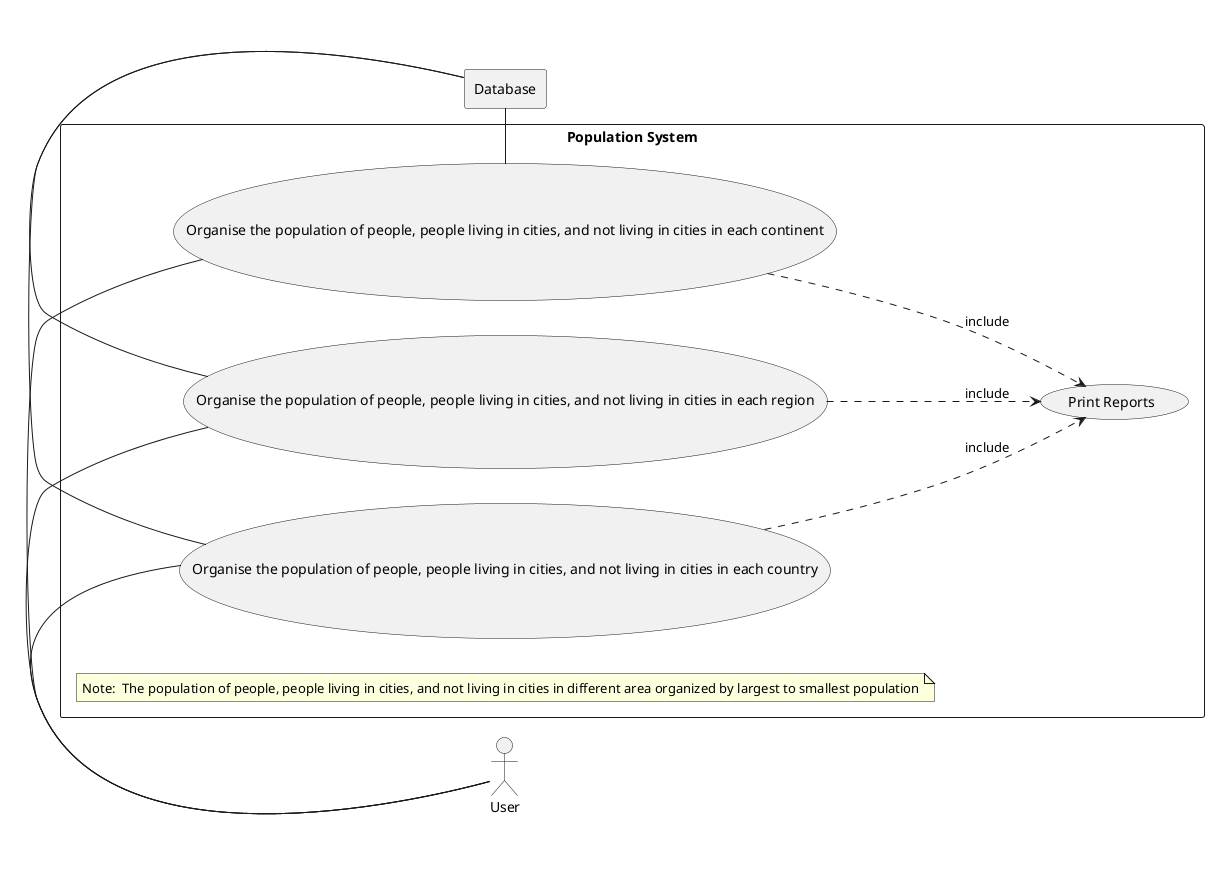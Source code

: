 @startuml
left to right direction
actor User as "User"

rectangle Database

rectangle "Population System" {
    usecase UC1 as "Organise the population of people, people living in cities, and not living in cities in each continent"
    usecase UC2 as "Organise the population of people, people living in cities, and not living in cities in each region"
    usecase UC3 as "Organise the population of people, people living in cities, and not living in cities in each country"
    usecase UCa as "Print Reports"

    User - UC1
    User - UC2
    User - UC3

    UC1 ..> UCa : include
    UC2 ..> UCa : include
    UC3 ..> UCa : include

    UC1 - Database
    UC2 - Database
    UC3 - Database

    note "Note:  The population of people, people living in cities, and not living in cities in different area organized by largest to smallest population" as N2

}

@enduml